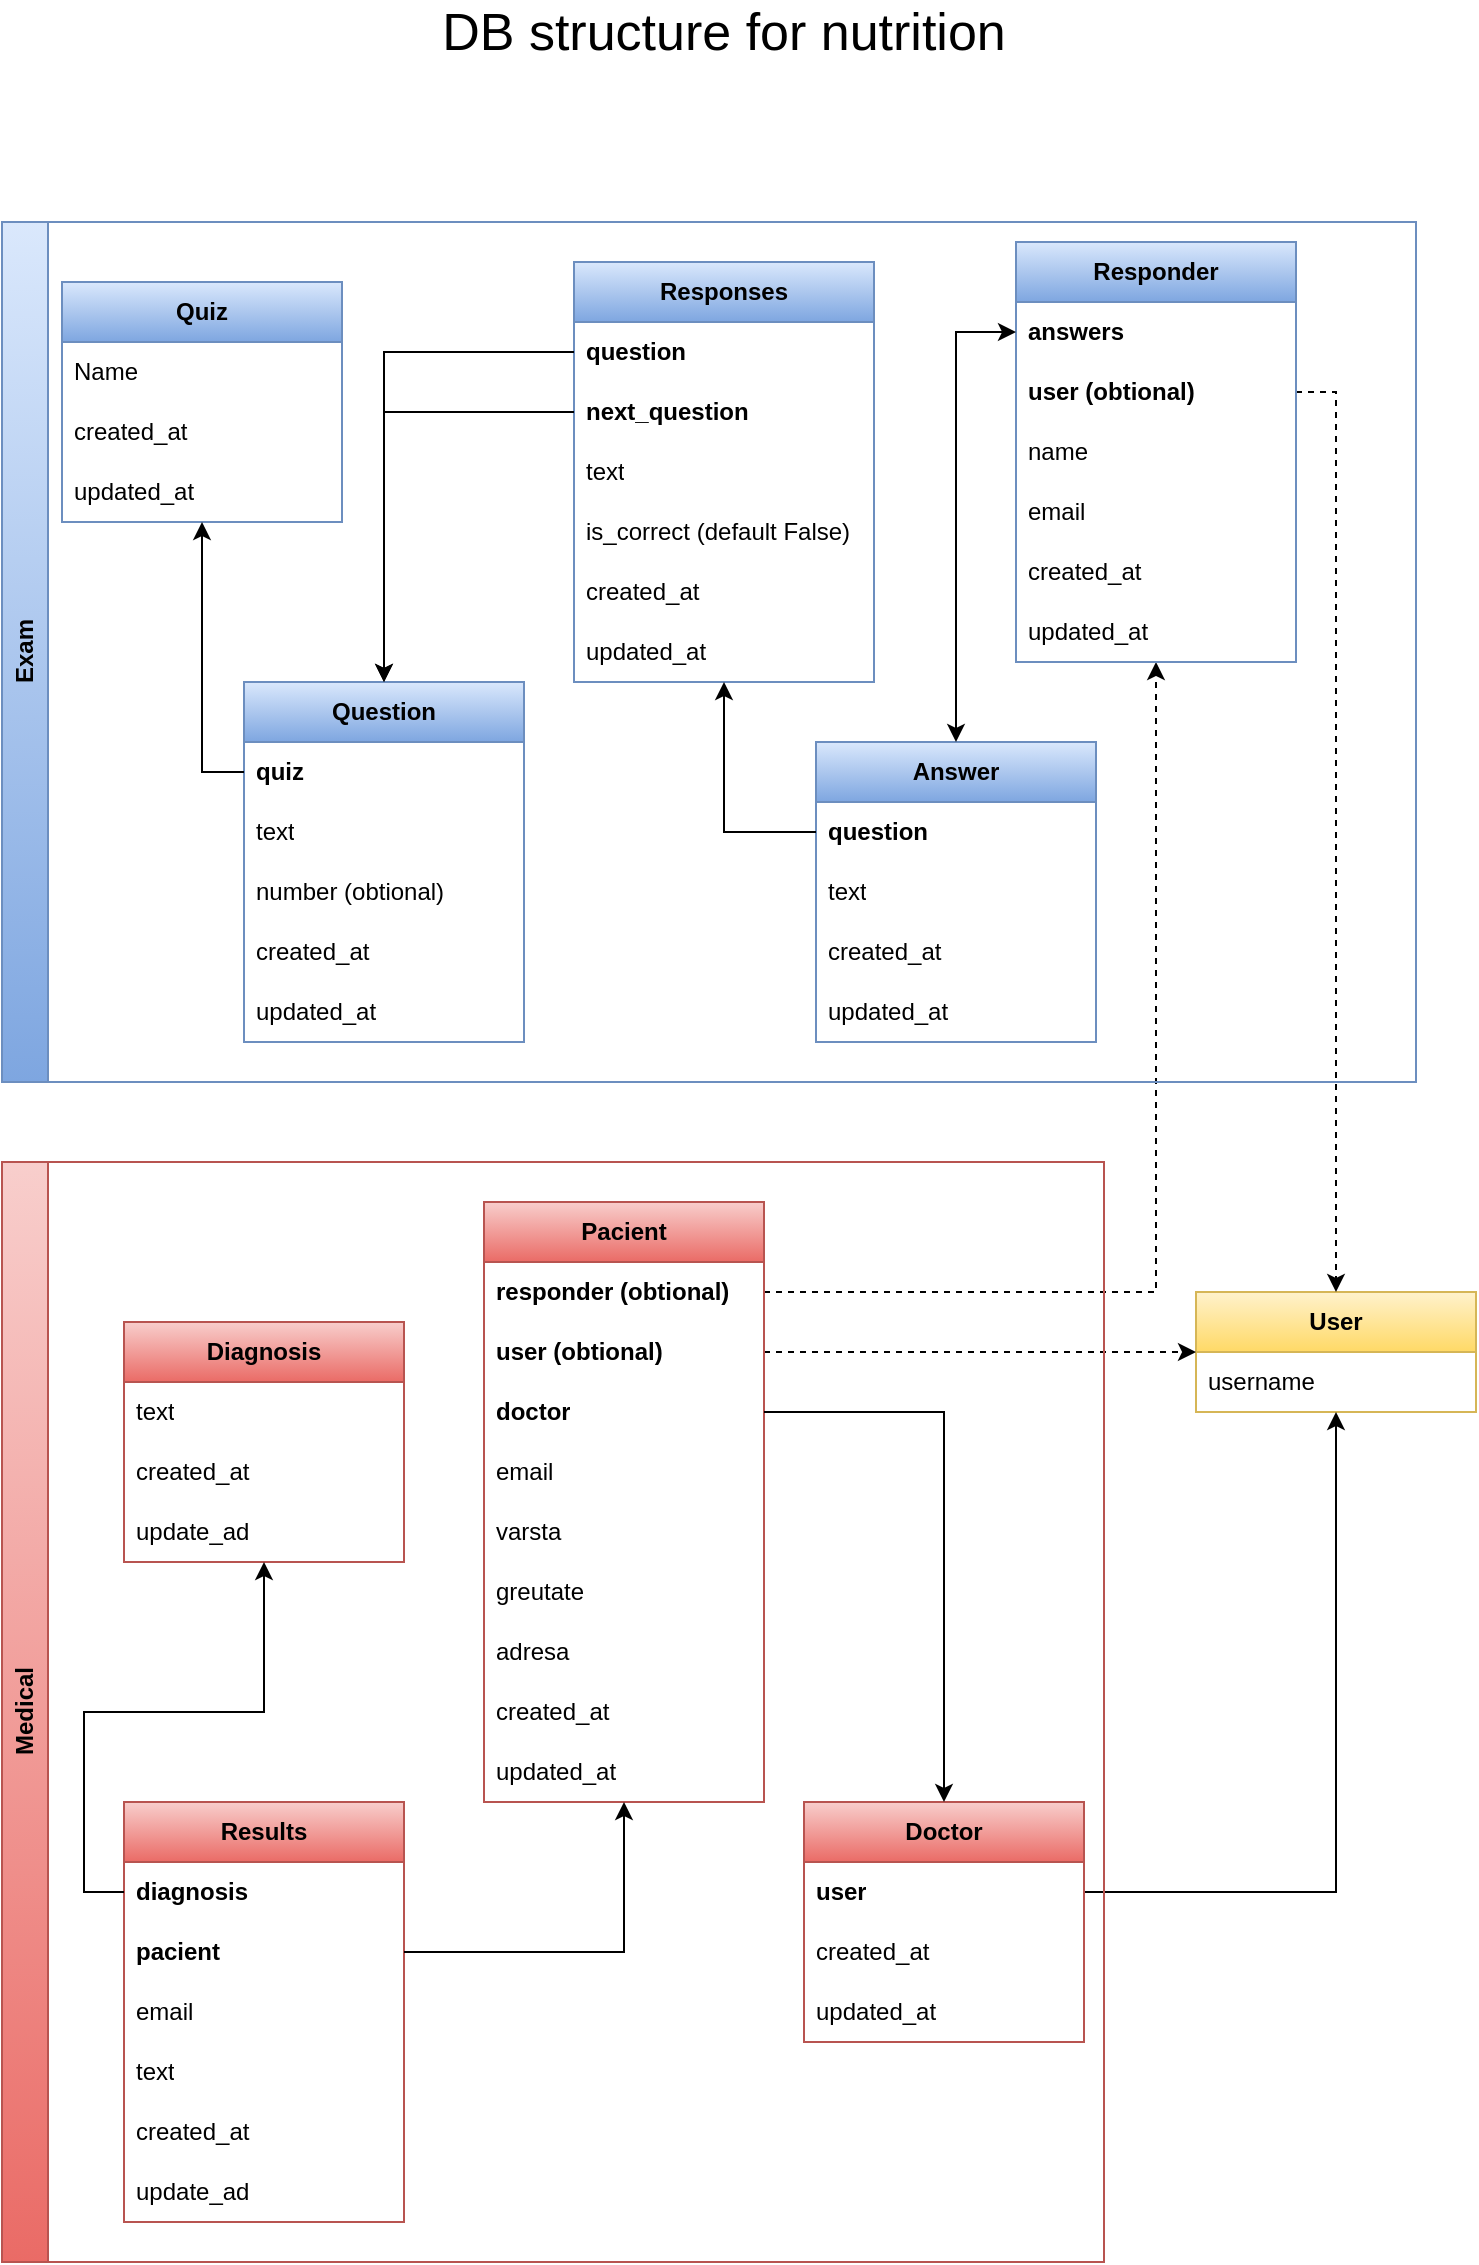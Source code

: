 <mxfile pages="2">
    <diagram id="BCYnQjOQFFvYFxgrJXZP" name="App">
        <mxGraphModel dx="736" dy="427" grid="1" gridSize="10" guides="1" tooltips="1" connect="1" arrows="1" fold="1" page="1" pageScale="1" pageWidth="827" pageHeight="1169" math="0" shadow="0">
            <root>
                <mxCell id="0"/>
                <mxCell id="1" parent="0"/>
                <mxCell id="hsyl_do_V_2TLRuRhCwb-16" value="User" style="swimlane;fontStyle=1;childLayout=stackLayout;horizontal=1;startSize=30;horizontalStack=0;resizeParent=1;resizeParentMax=0;resizeLast=0;collapsible=1;marginBottom=0;whiteSpace=wrap;html=1;fillColor=#fff2cc;gradientColor=#ffd966;strokeColor=#d6b656;" parent="1" vertex="1">
                    <mxGeometry x="650" y="665" width="140" height="60" as="geometry"/>
                </mxCell>
                <mxCell id="hsyl_do_V_2TLRuRhCwb-17" value="username" style="text;strokeColor=none;fillColor=none;align=left;verticalAlign=middle;spacingLeft=4;spacingRight=4;overflow=hidden;points=[[0,0.5],[1,0.5]];portConstraint=eastwest;rotatable=0;whiteSpace=wrap;html=1;" parent="hsyl_do_V_2TLRuRhCwb-16" vertex="1">
                    <mxGeometry y="30" width="140" height="30" as="geometry"/>
                </mxCell>
                <mxCell id="hsyl_do_V_2TLRuRhCwb-31" style="edgeStyle=orthogonalEdgeStyle;rounded=0;orthogonalLoop=1;jettySize=auto;html=1;dashed=1;" parent="1" source="hsyl_do_V_2TLRuRhCwb-28" target="hsyl_do_V_2TLRuRhCwb-16" edge="1">
                    <mxGeometry relative="1" as="geometry"/>
                </mxCell>
                <mxCell id="hsyl_do_V_2TLRuRhCwb-59" style="edgeStyle=orthogonalEdgeStyle;rounded=0;orthogonalLoop=1;jettySize=auto;html=1;exitX=1;exitY=0.5;exitDx=0;exitDy=0;dashed=1;" parent="1" source="hsyl_do_V_2TLRuRhCwb-41" target="hsyl_do_V_2TLRuRhCwb-16" edge="1">
                    <mxGeometry relative="1" as="geometry"/>
                </mxCell>
                <mxCell id="hsyl_do_V_2TLRuRhCwb-60" style="edgeStyle=orthogonalEdgeStyle;rounded=0;orthogonalLoop=1;jettySize=auto;html=1;dashed=1;" parent="1" source="hsyl_do_V_2TLRuRhCwb-40" target="hsyl_do_V_2TLRuRhCwb-25" edge="1">
                    <mxGeometry relative="1" as="geometry"/>
                </mxCell>
                <mxCell id="hsyl_do_V_2TLRuRhCwb-71" style="edgeStyle=orthogonalEdgeStyle;rounded=0;orthogonalLoop=1;jettySize=auto;html=1;" parent="1" source="hsyl_do_V_2TLRuRhCwb-63" target="hsyl_do_V_2TLRuRhCwb-16" edge="1">
                    <mxGeometry relative="1" as="geometry"/>
                </mxCell>
                <mxCell id="hsyl_do_V_2TLRuRhCwb-78" value="Exam" style="swimlane;horizontal=0;whiteSpace=wrap;html=1;fillColor=#dae8fc;strokeColor=#6c8ebf;gradientColor=#7ea6e0;" parent="1" vertex="1">
                    <mxGeometry x="53" y="130" width="707" height="430" as="geometry">
                        <mxRectangle x="53" y="130" width="40" height="140" as="alternateBounds"/>
                    </mxGeometry>
                </mxCell>
                <mxCell id="hsyl_do_V_2TLRuRhCwb-1" value="Quiz" style="swimlane;fontStyle=1;childLayout=stackLayout;horizontal=1;startSize=30;horizontalStack=0;resizeParent=1;resizeParentMax=0;resizeLast=0;collapsible=1;marginBottom=0;whiteSpace=wrap;html=1;fillColor=#dae8fc;gradientColor=#7ea6e0;strokeColor=#6c8ebf;" parent="hsyl_do_V_2TLRuRhCwb-78" vertex="1">
                    <mxGeometry x="30" y="30" width="140" height="120" as="geometry"/>
                </mxCell>
                <mxCell id="hsyl_do_V_2TLRuRhCwb-2" value="Name" style="text;strokeColor=none;fillColor=none;align=left;verticalAlign=middle;spacingLeft=4;spacingRight=4;overflow=hidden;points=[[0,0.5],[1,0.5]];portConstraint=eastwest;rotatable=0;whiteSpace=wrap;html=1;" parent="hsyl_do_V_2TLRuRhCwb-1" vertex="1">
                    <mxGeometry y="30" width="140" height="30" as="geometry"/>
                </mxCell>
                <mxCell id="hsyl_do_V_2TLRuRhCwb-3" value="created_at" style="text;strokeColor=none;fillColor=none;align=left;verticalAlign=middle;spacingLeft=4;spacingRight=4;overflow=hidden;points=[[0,0.5],[1,0.5]];portConstraint=eastwest;rotatable=0;whiteSpace=wrap;html=1;" parent="hsyl_do_V_2TLRuRhCwb-1" vertex="1">
                    <mxGeometry y="60" width="140" height="30" as="geometry"/>
                </mxCell>
                <mxCell id="hsyl_do_V_2TLRuRhCwb-4" value="updated_at" style="text;strokeColor=none;fillColor=none;align=left;verticalAlign=middle;spacingLeft=4;spacingRight=4;overflow=hidden;points=[[0,0.5],[1,0.5]];portConstraint=eastwest;rotatable=0;whiteSpace=wrap;html=1;" parent="hsyl_do_V_2TLRuRhCwb-1" vertex="1">
                    <mxGeometry y="90" width="140" height="30" as="geometry"/>
                </mxCell>
                <mxCell id="hsyl_do_V_2TLRuRhCwb-9" value="Responses" style="swimlane;fontStyle=1;childLayout=stackLayout;horizontal=1;startSize=30;horizontalStack=0;resizeParent=1;resizeParentMax=0;resizeLast=0;collapsible=1;marginBottom=0;whiteSpace=wrap;html=1;fillColor=#dae8fc;gradientColor=#7ea6e0;strokeColor=#6c8ebf;" parent="hsyl_do_V_2TLRuRhCwb-78" vertex="1">
                    <mxGeometry x="286" y="20" width="150" height="210" as="geometry"/>
                </mxCell>
                <mxCell id="hsyl_do_V_2TLRuRhCwb-10" value="question" style="text;strokeColor=none;fillColor=none;align=left;verticalAlign=middle;spacingLeft=4;spacingRight=4;overflow=hidden;points=[[0,0.5],[1,0.5]];portConstraint=eastwest;rotatable=0;whiteSpace=wrap;html=1;fontStyle=1" parent="hsyl_do_V_2TLRuRhCwb-9" vertex="1">
                    <mxGeometry y="30" width="150" height="30" as="geometry"/>
                </mxCell>
                <mxCell id="hsyl_do_V_2TLRuRhCwb-12" value="next_question" style="text;strokeColor=none;fillColor=none;align=left;verticalAlign=middle;spacingLeft=4;spacingRight=4;overflow=hidden;points=[[0,0.5],[1,0.5]];portConstraint=eastwest;rotatable=0;whiteSpace=wrap;html=1;fontStyle=1" parent="hsyl_do_V_2TLRuRhCwb-9" vertex="1">
                    <mxGeometry y="60" width="150" height="30" as="geometry"/>
                </mxCell>
                <mxCell id="hsyl_do_V_2TLRuRhCwb-11" value="text" style="text;strokeColor=none;fillColor=none;align=left;verticalAlign=middle;spacingLeft=4;spacingRight=4;overflow=hidden;points=[[0,0.5],[1,0.5]];portConstraint=eastwest;rotatable=0;whiteSpace=wrap;html=1;" parent="hsyl_do_V_2TLRuRhCwb-9" vertex="1">
                    <mxGeometry y="90" width="150" height="30" as="geometry"/>
                </mxCell>
                <mxCell id="hsyl_do_V_2TLRuRhCwb-13" value="is_correct (default False)" style="text;strokeColor=none;fillColor=none;align=left;verticalAlign=middle;spacingLeft=4;spacingRight=4;overflow=hidden;points=[[0,0.5],[1,0.5]];portConstraint=eastwest;rotatable=0;whiteSpace=wrap;html=1;" parent="hsyl_do_V_2TLRuRhCwb-9" vertex="1">
                    <mxGeometry y="120" width="150" height="30" as="geometry"/>
                </mxCell>
                <mxCell id="hsyl_do_V_2TLRuRhCwb-33" value="created_at" style="text;strokeColor=none;fillColor=none;align=left;verticalAlign=middle;spacingLeft=4;spacingRight=4;overflow=hidden;points=[[0,0.5],[1,0.5]];portConstraint=eastwest;rotatable=0;whiteSpace=wrap;html=1;" parent="hsyl_do_V_2TLRuRhCwb-9" vertex="1">
                    <mxGeometry y="150" width="150" height="30" as="geometry"/>
                </mxCell>
                <mxCell id="hsyl_do_V_2TLRuRhCwb-34" value="updated_at" style="text;strokeColor=none;fillColor=none;align=left;verticalAlign=middle;spacingLeft=4;spacingRight=4;overflow=hidden;points=[[0,0.5],[1,0.5]];portConstraint=eastwest;rotatable=0;whiteSpace=wrap;html=1;" parent="hsyl_do_V_2TLRuRhCwb-9" vertex="1">
                    <mxGeometry y="180" width="150" height="30" as="geometry"/>
                </mxCell>
                <mxCell id="hsyl_do_V_2TLRuRhCwb-25" value="Responder" style="swimlane;fontStyle=1;childLayout=stackLayout;horizontal=1;startSize=30;horizontalStack=0;resizeParent=1;resizeParentMax=0;resizeLast=0;collapsible=1;marginBottom=0;whiteSpace=wrap;html=1;fillColor=#dae8fc;gradientColor=#7ea6e0;strokeColor=#6c8ebf;" parent="hsyl_do_V_2TLRuRhCwb-78" vertex="1">
                    <mxGeometry x="507" y="10" width="140" height="210" as="geometry"/>
                </mxCell>
                <mxCell id="hsyl_do_V_2TLRuRhCwb-26" value="answers" style="text;strokeColor=none;fillColor=none;align=left;verticalAlign=middle;spacingLeft=4;spacingRight=4;overflow=hidden;points=[[0,0.5],[1,0.5]];portConstraint=eastwest;rotatable=0;whiteSpace=wrap;html=1;fontStyle=1" parent="hsyl_do_V_2TLRuRhCwb-25" vertex="1">
                    <mxGeometry y="30" width="140" height="30" as="geometry"/>
                </mxCell>
                <mxCell id="hsyl_do_V_2TLRuRhCwb-28" value="user (obtional)" style="text;strokeColor=none;fillColor=none;align=left;verticalAlign=middle;spacingLeft=4;spacingRight=4;overflow=hidden;points=[[0,0.5],[1,0.5]];portConstraint=eastwest;rotatable=0;whiteSpace=wrap;html=1;fontStyle=1" parent="hsyl_do_V_2TLRuRhCwb-25" vertex="1">
                    <mxGeometry y="60" width="140" height="30" as="geometry"/>
                </mxCell>
                <mxCell id="hsyl_do_V_2TLRuRhCwb-27" value="name" style="text;strokeColor=none;fillColor=none;align=left;verticalAlign=middle;spacingLeft=4;spacingRight=4;overflow=hidden;points=[[0,0.5],[1,0.5]];portConstraint=eastwest;rotatable=0;whiteSpace=wrap;html=1;" parent="hsyl_do_V_2TLRuRhCwb-25" vertex="1">
                    <mxGeometry y="90" width="140" height="30" as="geometry"/>
                </mxCell>
                <mxCell id="hsyl_do_V_2TLRuRhCwb-81" value="email" style="text;strokeColor=none;fillColor=none;align=left;verticalAlign=middle;spacingLeft=4;spacingRight=4;overflow=hidden;points=[[0,0.5],[1,0.5]];portConstraint=eastwest;rotatable=0;whiteSpace=wrap;html=1;" parent="hsyl_do_V_2TLRuRhCwb-25" vertex="1">
                    <mxGeometry y="120" width="140" height="30" as="geometry"/>
                </mxCell>
                <mxCell id="hsyl_do_V_2TLRuRhCwb-36" value="created_at" style="text;strokeColor=none;fillColor=none;align=left;verticalAlign=middle;spacingLeft=4;spacingRight=4;overflow=hidden;points=[[0,0.5],[1,0.5]];portConstraint=eastwest;rotatable=0;whiteSpace=wrap;html=1;" parent="hsyl_do_V_2TLRuRhCwb-25" vertex="1">
                    <mxGeometry y="150" width="140" height="30" as="geometry"/>
                </mxCell>
                <mxCell id="hsyl_do_V_2TLRuRhCwb-35" value="updated_at" style="text;strokeColor=none;fillColor=none;align=left;verticalAlign=middle;spacingLeft=4;spacingRight=4;overflow=hidden;points=[[0,0.5],[1,0.5]];portConstraint=eastwest;rotatable=0;whiteSpace=wrap;html=1;" parent="hsyl_do_V_2TLRuRhCwb-25" vertex="1">
                    <mxGeometry y="180" width="140" height="30" as="geometry"/>
                </mxCell>
                <mxCell id="hsyl_do_V_2TLRuRhCwb-20" value="Answer" style="swimlane;fontStyle=1;childLayout=stackLayout;horizontal=1;startSize=30;horizontalStack=0;resizeParent=1;resizeParentMax=0;resizeLast=0;collapsible=1;marginBottom=0;whiteSpace=wrap;html=1;fillColor=#dae8fc;gradientColor=#7ea6e0;strokeColor=#6c8ebf;" parent="hsyl_do_V_2TLRuRhCwb-78" vertex="1">
                    <mxGeometry x="407" y="260" width="140" height="150" as="geometry"/>
                </mxCell>
                <mxCell id="hsyl_do_V_2TLRuRhCwb-21" value="question" style="text;strokeColor=none;fillColor=none;align=left;verticalAlign=middle;spacingLeft=4;spacingRight=4;overflow=hidden;points=[[0,0.5],[1,0.5]];portConstraint=eastwest;rotatable=0;whiteSpace=wrap;html=1;fontStyle=1" parent="hsyl_do_V_2TLRuRhCwb-20" vertex="1">
                    <mxGeometry y="30" width="140" height="30" as="geometry"/>
                </mxCell>
                <mxCell id="hsyl_do_V_2TLRuRhCwb-22" value="text" style="text;strokeColor=none;fillColor=none;align=left;verticalAlign=middle;spacingLeft=4;spacingRight=4;overflow=hidden;points=[[0,0.5],[1,0.5]];portConstraint=eastwest;rotatable=0;whiteSpace=wrap;html=1;" parent="hsyl_do_V_2TLRuRhCwb-20" vertex="1">
                    <mxGeometry y="60" width="140" height="30" as="geometry"/>
                </mxCell>
                <mxCell id="hsyl_do_V_2TLRuRhCwb-94" value="created_at" style="text;strokeColor=none;fillColor=none;align=left;verticalAlign=middle;spacingLeft=4;spacingRight=4;overflow=hidden;points=[[0,0.5],[1,0.5]];portConstraint=eastwest;rotatable=0;whiteSpace=wrap;html=1;" parent="hsyl_do_V_2TLRuRhCwb-20" vertex="1">
                    <mxGeometry y="90" width="140" height="30" as="geometry"/>
                </mxCell>
                <mxCell id="hsyl_do_V_2TLRuRhCwb-95" value="updated_at" style="text;strokeColor=none;fillColor=none;align=left;verticalAlign=middle;spacingLeft=4;spacingRight=4;overflow=hidden;points=[[0,0.5],[1,0.5]];portConstraint=eastwest;rotatable=0;whiteSpace=wrap;html=1;" parent="hsyl_do_V_2TLRuRhCwb-20" vertex="1">
                    <mxGeometry y="120" width="140" height="30" as="geometry"/>
                </mxCell>
                <mxCell id="hsyl_do_V_2TLRuRhCwb-30" style="edgeStyle=orthogonalEdgeStyle;rounded=0;orthogonalLoop=1;jettySize=auto;html=1;" parent="hsyl_do_V_2TLRuRhCwb-78" source="hsyl_do_V_2TLRuRhCwb-21" target="hsyl_do_V_2TLRuRhCwb-9" edge="1">
                    <mxGeometry relative="1" as="geometry">
                        <mxPoint x="300" y="730" as="targetPoint"/>
                    </mxGeometry>
                </mxCell>
                <mxCell id="hsyl_do_V_2TLRuRhCwb-32" style="edgeStyle=orthogonalEdgeStyle;rounded=0;orthogonalLoop=1;jettySize=auto;html=1;startArrow=classic;startFill=1;" parent="hsyl_do_V_2TLRuRhCwb-78" source="hsyl_do_V_2TLRuRhCwb-26" target="hsyl_do_V_2TLRuRhCwb-20" edge="1">
                    <mxGeometry relative="1" as="geometry"/>
                </mxCell>
                <mxCell id="hsyl_do_V_2TLRuRhCwb-5" value="Question" style="swimlane;fontStyle=1;childLayout=stackLayout;horizontal=1;startSize=30;horizontalStack=0;resizeParent=1;resizeParentMax=0;resizeLast=0;collapsible=1;marginBottom=0;whiteSpace=wrap;html=1;fillColor=#dae8fc;gradientColor=#7ea6e0;strokeColor=#6c8ebf;" parent="hsyl_do_V_2TLRuRhCwb-78" vertex="1">
                    <mxGeometry x="121" y="230" width="140" height="180" as="geometry"/>
                </mxCell>
                <mxCell id="hsyl_do_V_2TLRuRhCwb-6" value="quiz" style="text;strokeColor=none;fillColor=none;align=left;verticalAlign=middle;spacingLeft=4;spacingRight=4;overflow=hidden;points=[[0,0.5],[1,0.5]];portConstraint=eastwest;rotatable=0;whiteSpace=wrap;html=1;fontStyle=1" parent="hsyl_do_V_2TLRuRhCwb-5" vertex="1">
                    <mxGeometry y="30" width="140" height="30" as="geometry"/>
                </mxCell>
                <mxCell id="hsyl_do_V_2TLRuRhCwb-7" value="text" style="text;strokeColor=none;fillColor=none;align=left;verticalAlign=middle;spacingLeft=4;spacingRight=4;overflow=hidden;points=[[0,0.5],[1,0.5]];portConstraint=eastwest;rotatable=0;whiteSpace=wrap;html=1;" parent="hsyl_do_V_2TLRuRhCwb-5" vertex="1">
                    <mxGeometry y="60" width="140" height="30" as="geometry"/>
                </mxCell>
                <mxCell id="hsyl_do_V_2TLRuRhCwb-45" value="number (obtional)" style="text;strokeColor=none;fillColor=none;align=left;verticalAlign=middle;spacingLeft=4;spacingRight=4;overflow=hidden;points=[[0,0.5],[1,0.5]];portConstraint=eastwest;rotatable=0;whiteSpace=wrap;html=1;" parent="hsyl_do_V_2TLRuRhCwb-5" vertex="1">
                    <mxGeometry y="90" width="140" height="30" as="geometry"/>
                </mxCell>
                <mxCell id="hsyl_do_V_2TLRuRhCwb-92" value="created_at" style="text;strokeColor=none;fillColor=none;align=left;verticalAlign=middle;spacingLeft=4;spacingRight=4;overflow=hidden;points=[[0,0.5],[1,0.5]];portConstraint=eastwest;rotatable=0;whiteSpace=wrap;html=1;" parent="hsyl_do_V_2TLRuRhCwb-5" vertex="1">
                    <mxGeometry y="120" width="140" height="30" as="geometry"/>
                </mxCell>
                <mxCell id="hsyl_do_V_2TLRuRhCwb-93" value="updated_at" style="text;strokeColor=none;fillColor=none;align=left;verticalAlign=middle;spacingLeft=4;spacingRight=4;overflow=hidden;points=[[0,0.5],[1,0.5]];portConstraint=eastwest;rotatable=0;whiteSpace=wrap;html=1;" parent="hsyl_do_V_2TLRuRhCwb-5" vertex="1">
                    <mxGeometry y="150" width="140" height="30" as="geometry"/>
                </mxCell>
                <mxCell id="hsyl_do_V_2TLRuRhCwb-14" style="edgeStyle=orthogonalEdgeStyle;rounded=0;orthogonalLoop=1;jettySize=auto;html=1;" parent="hsyl_do_V_2TLRuRhCwb-78" source="hsyl_do_V_2TLRuRhCwb-6" target="hsyl_do_V_2TLRuRhCwb-1" edge="1">
                    <mxGeometry relative="1" as="geometry"/>
                </mxCell>
                <mxCell id="hsyl_do_V_2TLRuRhCwb-15" style="edgeStyle=orthogonalEdgeStyle;rounded=0;orthogonalLoop=1;jettySize=auto;html=1;" parent="hsyl_do_V_2TLRuRhCwb-78" source="hsyl_do_V_2TLRuRhCwb-10" target="hsyl_do_V_2TLRuRhCwb-5" edge="1">
                    <mxGeometry relative="1" as="geometry"/>
                </mxCell>
                <mxCell id="hsyl_do_V_2TLRuRhCwb-96" style="edgeStyle=orthogonalEdgeStyle;rounded=0;orthogonalLoop=1;jettySize=auto;html=1;" parent="hsyl_do_V_2TLRuRhCwb-78" source="hsyl_do_V_2TLRuRhCwb-12" target="hsyl_do_V_2TLRuRhCwb-5" edge="1">
                    <mxGeometry relative="1" as="geometry"/>
                </mxCell>
                <mxCell id="hsyl_do_V_2TLRuRhCwb-79" value="Medical" style="swimlane;horizontal=0;whiteSpace=wrap;html=1;fillColor=#f8cecc;strokeColor=#b85450;gradientColor=#ea6b66;" parent="1" vertex="1">
                    <mxGeometry x="53" y="600" width="551" height="550" as="geometry">
                        <mxRectangle x="53" y="600" width="40" height="140" as="alternateBounds"/>
                    </mxGeometry>
                </mxCell>
                <mxCell id="hsyl_do_V_2TLRuRhCwb-47" value="Results" style="swimlane;fontStyle=1;childLayout=stackLayout;horizontal=1;startSize=30;horizontalStack=0;resizeParent=1;resizeParentMax=0;resizeLast=0;collapsible=1;marginBottom=0;whiteSpace=wrap;html=1;fillColor=#f8cecc;gradientColor=#ea6b66;strokeColor=#b85450;" parent="hsyl_do_V_2TLRuRhCwb-79" vertex="1">
                    <mxGeometry x="61" y="320" width="140" height="210" as="geometry"/>
                </mxCell>
                <mxCell id="hsyl_do_V_2TLRuRhCwb-88" value="diagnosis" style="text;strokeColor=none;fillColor=none;align=left;verticalAlign=middle;spacingLeft=4;spacingRight=4;overflow=hidden;points=[[0,0.5],[1,0.5]];portConstraint=eastwest;rotatable=0;whiteSpace=wrap;html=1;fontStyle=1" parent="hsyl_do_V_2TLRuRhCwb-47" vertex="1">
                    <mxGeometry y="30" width="140" height="30" as="geometry"/>
                </mxCell>
                <mxCell id="hsyl_do_V_2TLRuRhCwb-48" value="pacient" style="text;strokeColor=none;fillColor=none;align=left;verticalAlign=middle;spacingLeft=4;spacingRight=4;overflow=hidden;points=[[0,0.5],[1,0.5]];portConstraint=eastwest;rotatable=0;whiteSpace=wrap;html=1;fontStyle=1" parent="hsyl_do_V_2TLRuRhCwb-47" vertex="1">
                    <mxGeometry y="60" width="140" height="30" as="geometry"/>
                </mxCell>
                <mxCell id="hsyl_do_V_2TLRuRhCwb-50" value="email" style="text;strokeColor=none;fillColor=none;align=left;verticalAlign=middle;spacingLeft=4;spacingRight=4;overflow=hidden;points=[[0,0.5],[1,0.5]];portConstraint=eastwest;rotatable=0;whiteSpace=wrap;html=1;" parent="hsyl_do_V_2TLRuRhCwb-47" vertex="1">
                    <mxGeometry y="90" width="140" height="30" as="geometry"/>
                </mxCell>
                <mxCell id="hsyl_do_V_2TLRuRhCwb-51" value="text" style="text;strokeColor=none;fillColor=none;align=left;verticalAlign=middle;spacingLeft=4;spacingRight=4;overflow=hidden;points=[[0,0.5],[1,0.5]];portConstraint=eastwest;rotatable=0;whiteSpace=wrap;html=1;" parent="hsyl_do_V_2TLRuRhCwb-47" vertex="1">
                    <mxGeometry y="120" width="140" height="30" as="geometry"/>
                </mxCell>
                <mxCell id="hsyl_do_V_2TLRuRhCwb-52" value="created_at" style="text;strokeColor=none;fillColor=none;align=left;verticalAlign=middle;spacingLeft=4;spacingRight=4;overflow=hidden;points=[[0,0.5],[1,0.5]];portConstraint=eastwest;rotatable=0;whiteSpace=wrap;html=1;" parent="hsyl_do_V_2TLRuRhCwb-47" vertex="1">
                    <mxGeometry y="150" width="140" height="30" as="geometry"/>
                </mxCell>
                <mxCell id="hsyl_do_V_2TLRuRhCwb-53" value="update_ad" style="text;strokeColor=none;fillColor=none;align=left;verticalAlign=middle;spacingLeft=4;spacingRight=4;overflow=hidden;points=[[0,0.5],[1,0.5]];portConstraint=eastwest;rotatable=0;whiteSpace=wrap;html=1;" parent="hsyl_do_V_2TLRuRhCwb-47" vertex="1">
                    <mxGeometry y="180" width="140" height="30" as="geometry"/>
                </mxCell>
                <mxCell id="hsyl_do_V_2TLRuRhCwb-39" value="Pacient" style="swimlane;fontStyle=1;childLayout=stackLayout;horizontal=1;startSize=30;horizontalStack=0;resizeParent=1;resizeParentMax=0;resizeLast=0;collapsible=1;marginBottom=0;whiteSpace=wrap;html=1;fillColor=#f8cecc;gradientColor=#ea6b66;strokeColor=#b85450;" parent="hsyl_do_V_2TLRuRhCwb-79" vertex="1">
                    <mxGeometry x="241" y="20" width="140" height="300" as="geometry"/>
                </mxCell>
                <mxCell id="hsyl_do_V_2TLRuRhCwb-40" value="responder (obtional)" style="text;strokeColor=none;fillColor=none;align=left;verticalAlign=middle;spacingLeft=4;spacingRight=4;overflow=hidden;points=[[0,0.5],[1,0.5]];portConstraint=eastwest;rotatable=0;whiteSpace=wrap;html=1;fontStyle=1" parent="hsyl_do_V_2TLRuRhCwb-39" vertex="1">
                    <mxGeometry y="30" width="140" height="30" as="geometry"/>
                </mxCell>
                <mxCell id="hsyl_do_V_2TLRuRhCwb-41" value="user (obtional)" style="text;strokeColor=none;fillColor=none;align=left;verticalAlign=middle;spacingLeft=4;spacingRight=4;overflow=hidden;points=[[0,0.5],[1,0.5]];portConstraint=eastwest;rotatable=0;whiteSpace=wrap;html=1;fontStyle=1" parent="hsyl_do_V_2TLRuRhCwb-39" vertex="1">
                    <mxGeometry y="60" width="140" height="30" as="geometry"/>
                </mxCell>
                <mxCell id="hsyl_do_V_2TLRuRhCwb-72" value="doctor" style="text;strokeColor=none;fillColor=none;align=left;verticalAlign=middle;spacingLeft=4;spacingRight=4;overflow=hidden;points=[[0,0.5],[1,0.5]];portConstraint=eastwest;rotatable=0;whiteSpace=wrap;html=1;fontStyle=1" parent="hsyl_do_V_2TLRuRhCwb-39" vertex="1">
                    <mxGeometry y="90" width="140" height="30" as="geometry"/>
                </mxCell>
                <mxCell id="hsyl_do_V_2TLRuRhCwb-42" value="email" style="text;strokeColor=none;fillColor=none;align=left;verticalAlign=middle;spacingLeft=4;spacingRight=4;overflow=hidden;points=[[0,0.5],[1,0.5]];portConstraint=eastwest;rotatable=0;whiteSpace=wrap;html=1;" parent="hsyl_do_V_2TLRuRhCwb-39" vertex="1">
                    <mxGeometry y="120" width="140" height="30" as="geometry"/>
                </mxCell>
                <mxCell id="hsyl_do_V_2TLRuRhCwb-43" value="varsta" style="text;strokeColor=none;fillColor=none;align=left;verticalAlign=middle;spacingLeft=4;spacingRight=4;overflow=hidden;points=[[0,0.5],[1,0.5]];portConstraint=eastwest;rotatable=0;whiteSpace=wrap;html=1;" parent="hsyl_do_V_2TLRuRhCwb-39" vertex="1">
                    <mxGeometry y="150" width="140" height="30" as="geometry"/>
                </mxCell>
                <mxCell id="hsyl_do_V_2TLRuRhCwb-44" value="greutate" style="text;strokeColor=none;fillColor=none;align=left;verticalAlign=middle;spacingLeft=4;spacingRight=4;overflow=hidden;points=[[0,0.5],[1,0.5]];portConstraint=eastwest;rotatable=0;whiteSpace=wrap;html=1;" parent="hsyl_do_V_2TLRuRhCwb-39" vertex="1">
                    <mxGeometry y="180" width="140" height="30" as="geometry"/>
                </mxCell>
                <mxCell id="hsyl_do_V_2TLRuRhCwb-46" value="adresa" style="text;strokeColor=none;fillColor=none;align=left;verticalAlign=middle;spacingLeft=4;spacingRight=4;overflow=hidden;points=[[0,0.5],[1,0.5]];portConstraint=eastwest;rotatable=0;whiteSpace=wrap;html=1;" parent="hsyl_do_V_2TLRuRhCwb-39" vertex="1">
                    <mxGeometry y="210" width="140" height="30" as="geometry"/>
                </mxCell>
                <mxCell id="hsyl_do_V_2TLRuRhCwb-56" value="created_at" style="text;strokeColor=none;fillColor=none;align=left;verticalAlign=middle;spacingLeft=4;spacingRight=4;overflow=hidden;points=[[0,0.5],[1,0.5]];portConstraint=eastwest;rotatable=0;whiteSpace=wrap;html=1;" parent="hsyl_do_V_2TLRuRhCwb-39" vertex="1">
                    <mxGeometry y="240" width="140" height="30" as="geometry"/>
                </mxCell>
                <mxCell id="hsyl_do_V_2TLRuRhCwb-57" value="updated_at" style="text;strokeColor=none;fillColor=none;align=left;verticalAlign=middle;spacingLeft=4;spacingRight=4;overflow=hidden;points=[[0,0.5],[1,0.5]];portConstraint=eastwest;rotatable=0;whiteSpace=wrap;html=1;" parent="hsyl_do_V_2TLRuRhCwb-39" vertex="1">
                    <mxGeometry y="270" width="140" height="30" as="geometry"/>
                </mxCell>
                <mxCell id="hsyl_do_V_2TLRuRhCwb-58" style="edgeStyle=orthogonalEdgeStyle;rounded=0;orthogonalLoop=1;jettySize=auto;html=1;" parent="hsyl_do_V_2TLRuRhCwb-79" source="hsyl_do_V_2TLRuRhCwb-48" target="hsyl_do_V_2TLRuRhCwb-39" edge="1">
                    <mxGeometry relative="1" as="geometry"/>
                </mxCell>
                <mxCell id="hsyl_do_V_2TLRuRhCwb-62" value="Doctor" style="swimlane;fontStyle=1;childLayout=stackLayout;horizontal=1;startSize=30;horizontalStack=0;resizeParent=1;resizeParentMax=0;resizeLast=0;collapsible=1;marginBottom=0;whiteSpace=wrap;html=1;fillColor=#f8cecc;gradientColor=#ea6b66;strokeColor=#b85450;" parent="hsyl_do_V_2TLRuRhCwb-79" vertex="1">
                    <mxGeometry x="401" y="320" width="140" height="120" as="geometry"/>
                </mxCell>
                <mxCell id="hsyl_do_V_2TLRuRhCwb-63" value="user" style="text;strokeColor=none;fillColor=none;align=left;verticalAlign=middle;spacingLeft=4;spacingRight=4;overflow=hidden;points=[[0,0.5],[1,0.5]];portConstraint=eastwest;rotatable=0;whiteSpace=wrap;html=1;fontStyle=1" parent="hsyl_do_V_2TLRuRhCwb-62" vertex="1">
                    <mxGeometry y="30" width="140" height="30" as="geometry"/>
                </mxCell>
                <mxCell id="hsyl_do_V_2TLRuRhCwb-69" value="created_at" style="text;strokeColor=none;fillColor=none;align=left;verticalAlign=middle;spacingLeft=4;spacingRight=4;overflow=hidden;points=[[0,0.5],[1,0.5]];portConstraint=eastwest;rotatable=0;whiteSpace=wrap;html=1;" parent="hsyl_do_V_2TLRuRhCwb-62" vertex="1">
                    <mxGeometry y="60" width="140" height="30" as="geometry"/>
                </mxCell>
                <mxCell id="hsyl_do_V_2TLRuRhCwb-70" value="updated_at" style="text;strokeColor=none;fillColor=none;align=left;verticalAlign=middle;spacingLeft=4;spacingRight=4;overflow=hidden;points=[[0,0.5],[1,0.5]];portConstraint=eastwest;rotatable=0;whiteSpace=wrap;html=1;" parent="hsyl_do_V_2TLRuRhCwb-62" vertex="1">
                    <mxGeometry y="90" width="140" height="30" as="geometry"/>
                </mxCell>
                <mxCell id="hsyl_do_V_2TLRuRhCwb-73" style="edgeStyle=orthogonalEdgeStyle;rounded=0;orthogonalLoop=1;jettySize=auto;html=1;" parent="hsyl_do_V_2TLRuRhCwb-79" source="hsyl_do_V_2TLRuRhCwb-72" target="hsyl_do_V_2TLRuRhCwb-62" edge="1">
                    <mxGeometry relative="1" as="geometry"/>
                </mxCell>
                <mxCell id="hsyl_do_V_2TLRuRhCwb-82" value="Diagnosis" style="swimlane;fontStyle=1;childLayout=stackLayout;horizontal=1;startSize=30;horizontalStack=0;resizeParent=1;resizeParentMax=0;resizeLast=0;collapsible=1;marginBottom=0;whiteSpace=wrap;html=1;fillColor=#f8cecc;gradientColor=#ea6b66;strokeColor=#b85450;" parent="hsyl_do_V_2TLRuRhCwb-79" vertex="1">
                    <mxGeometry x="61" y="80" width="140" height="120" as="geometry"/>
                </mxCell>
                <mxCell id="hsyl_do_V_2TLRuRhCwb-85" value="text" style="text;strokeColor=none;fillColor=none;align=left;verticalAlign=middle;spacingLeft=4;spacingRight=4;overflow=hidden;points=[[0,0.5],[1,0.5]];portConstraint=eastwest;rotatable=0;whiteSpace=wrap;html=1;" parent="hsyl_do_V_2TLRuRhCwb-82" vertex="1">
                    <mxGeometry y="30" width="140" height="30" as="geometry"/>
                </mxCell>
                <mxCell id="hsyl_do_V_2TLRuRhCwb-86" value="created_at" style="text;strokeColor=none;fillColor=none;align=left;verticalAlign=middle;spacingLeft=4;spacingRight=4;overflow=hidden;points=[[0,0.5],[1,0.5]];portConstraint=eastwest;rotatable=0;whiteSpace=wrap;html=1;" parent="hsyl_do_V_2TLRuRhCwb-82" vertex="1">
                    <mxGeometry y="60" width="140" height="30" as="geometry"/>
                </mxCell>
                <mxCell id="hsyl_do_V_2TLRuRhCwb-87" value="update_ad" style="text;strokeColor=none;fillColor=none;align=left;verticalAlign=middle;spacingLeft=4;spacingRight=4;overflow=hidden;points=[[0,0.5],[1,0.5]];portConstraint=eastwest;rotatable=0;whiteSpace=wrap;html=1;" parent="hsyl_do_V_2TLRuRhCwb-82" vertex="1">
                    <mxGeometry y="90" width="140" height="30" as="geometry"/>
                </mxCell>
                <mxCell id="hsyl_do_V_2TLRuRhCwb-89" style="edgeStyle=orthogonalEdgeStyle;rounded=0;orthogonalLoop=1;jettySize=auto;html=1;" parent="hsyl_do_V_2TLRuRhCwb-79" source="hsyl_do_V_2TLRuRhCwb-88" target="hsyl_do_V_2TLRuRhCwb-82" edge="1">
                    <mxGeometry relative="1" as="geometry"/>
                </mxCell>
                <mxCell id="hsyl_do_V_2TLRuRhCwb-80" value="DB structure for nutrition" style="text;html=1;align=center;verticalAlign=middle;whiteSpace=wrap;rounded=0;fontSize=26;" parent="1" vertex="1">
                    <mxGeometry x="266" y="20" width="296" height="30" as="geometry"/>
                </mxCell>
            </root>
        </mxGraphModel>
    </diagram>
</mxfile>